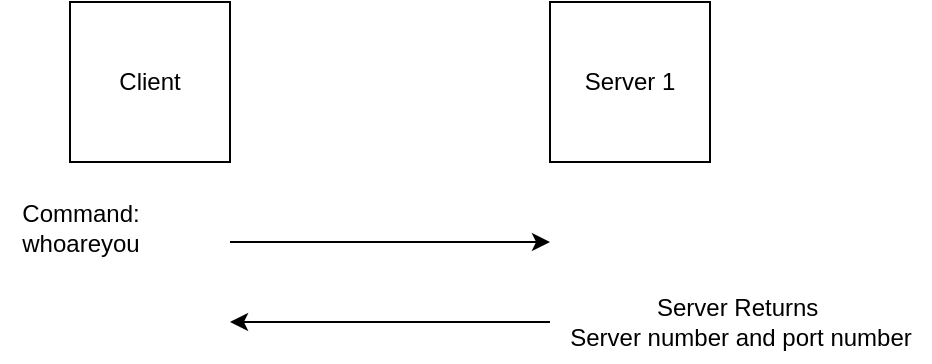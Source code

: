 <mxfile>
    <diagram id="MtCE5jzraeUFnyB5sYMj" name="Page-1">
        <mxGraphModel dx="524" dy="563" grid="1" gridSize="10" guides="1" tooltips="1" connect="1" arrows="1" fold="1" page="1" pageScale="1" pageWidth="850" pageHeight="1100" math="0" shadow="0">
            <root>
                <mxCell id="0"/>
                <mxCell id="1" parent="0"/>
                <mxCell id="2" value="Client" style="whiteSpace=wrap;html=1;aspect=fixed;" parent="1" vertex="1">
                    <mxGeometry x="120" y="120" width="80" height="80" as="geometry"/>
                </mxCell>
                <mxCell id="4" value="Server 1" style="whiteSpace=wrap;html=1;aspect=fixed;" parent="1" vertex="1">
                    <mxGeometry x="360" y="120" width="80" height="80" as="geometry"/>
                </mxCell>
                <mxCell id="5" value="" style="endArrow=classic;html=1;" parent="1" edge="1">
                    <mxGeometry width="50" height="50" relative="1" as="geometry">
                        <mxPoint x="360" y="280" as="sourcePoint"/>
                        <mxPoint x="200" y="280" as="targetPoint"/>
                    </mxGeometry>
                </mxCell>
                <mxCell id="6" value="" style="endArrow=classic;html=1;" parent="1" edge="1">
                    <mxGeometry width="50" height="50" relative="1" as="geometry">
                        <mxPoint x="200" y="240" as="sourcePoint"/>
                        <mxPoint x="360" y="240" as="targetPoint"/>
                    </mxGeometry>
                </mxCell>
                <mxCell id="7" value="Command:&lt;div&gt;whoareyou&lt;/div&gt;" style="text;html=1;align=center;verticalAlign=middle;resizable=0;points=[];autosize=1;strokeColor=none;fillColor=none;" parent="1" vertex="1">
                    <mxGeometry x="85" y="213" width="80" height="40" as="geometry"/>
                </mxCell>
                <mxCell id="8" value="Server Returns&amp;nbsp;&lt;div&gt;Server number and port number&lt;/div&gt;" style="text;html=1;align=center;verticalAlign=middle;resizable=0;points=[];autosize=1;strokeColor=none;fillColor=none;" parent="1" vertex="1">
                    <mxGeometry x="360" y="260" width="190" height="40" as="geometry"/>
                </mxCell>
            </root>
        </mxGraphModel>
    </diagram>
</mxfile>